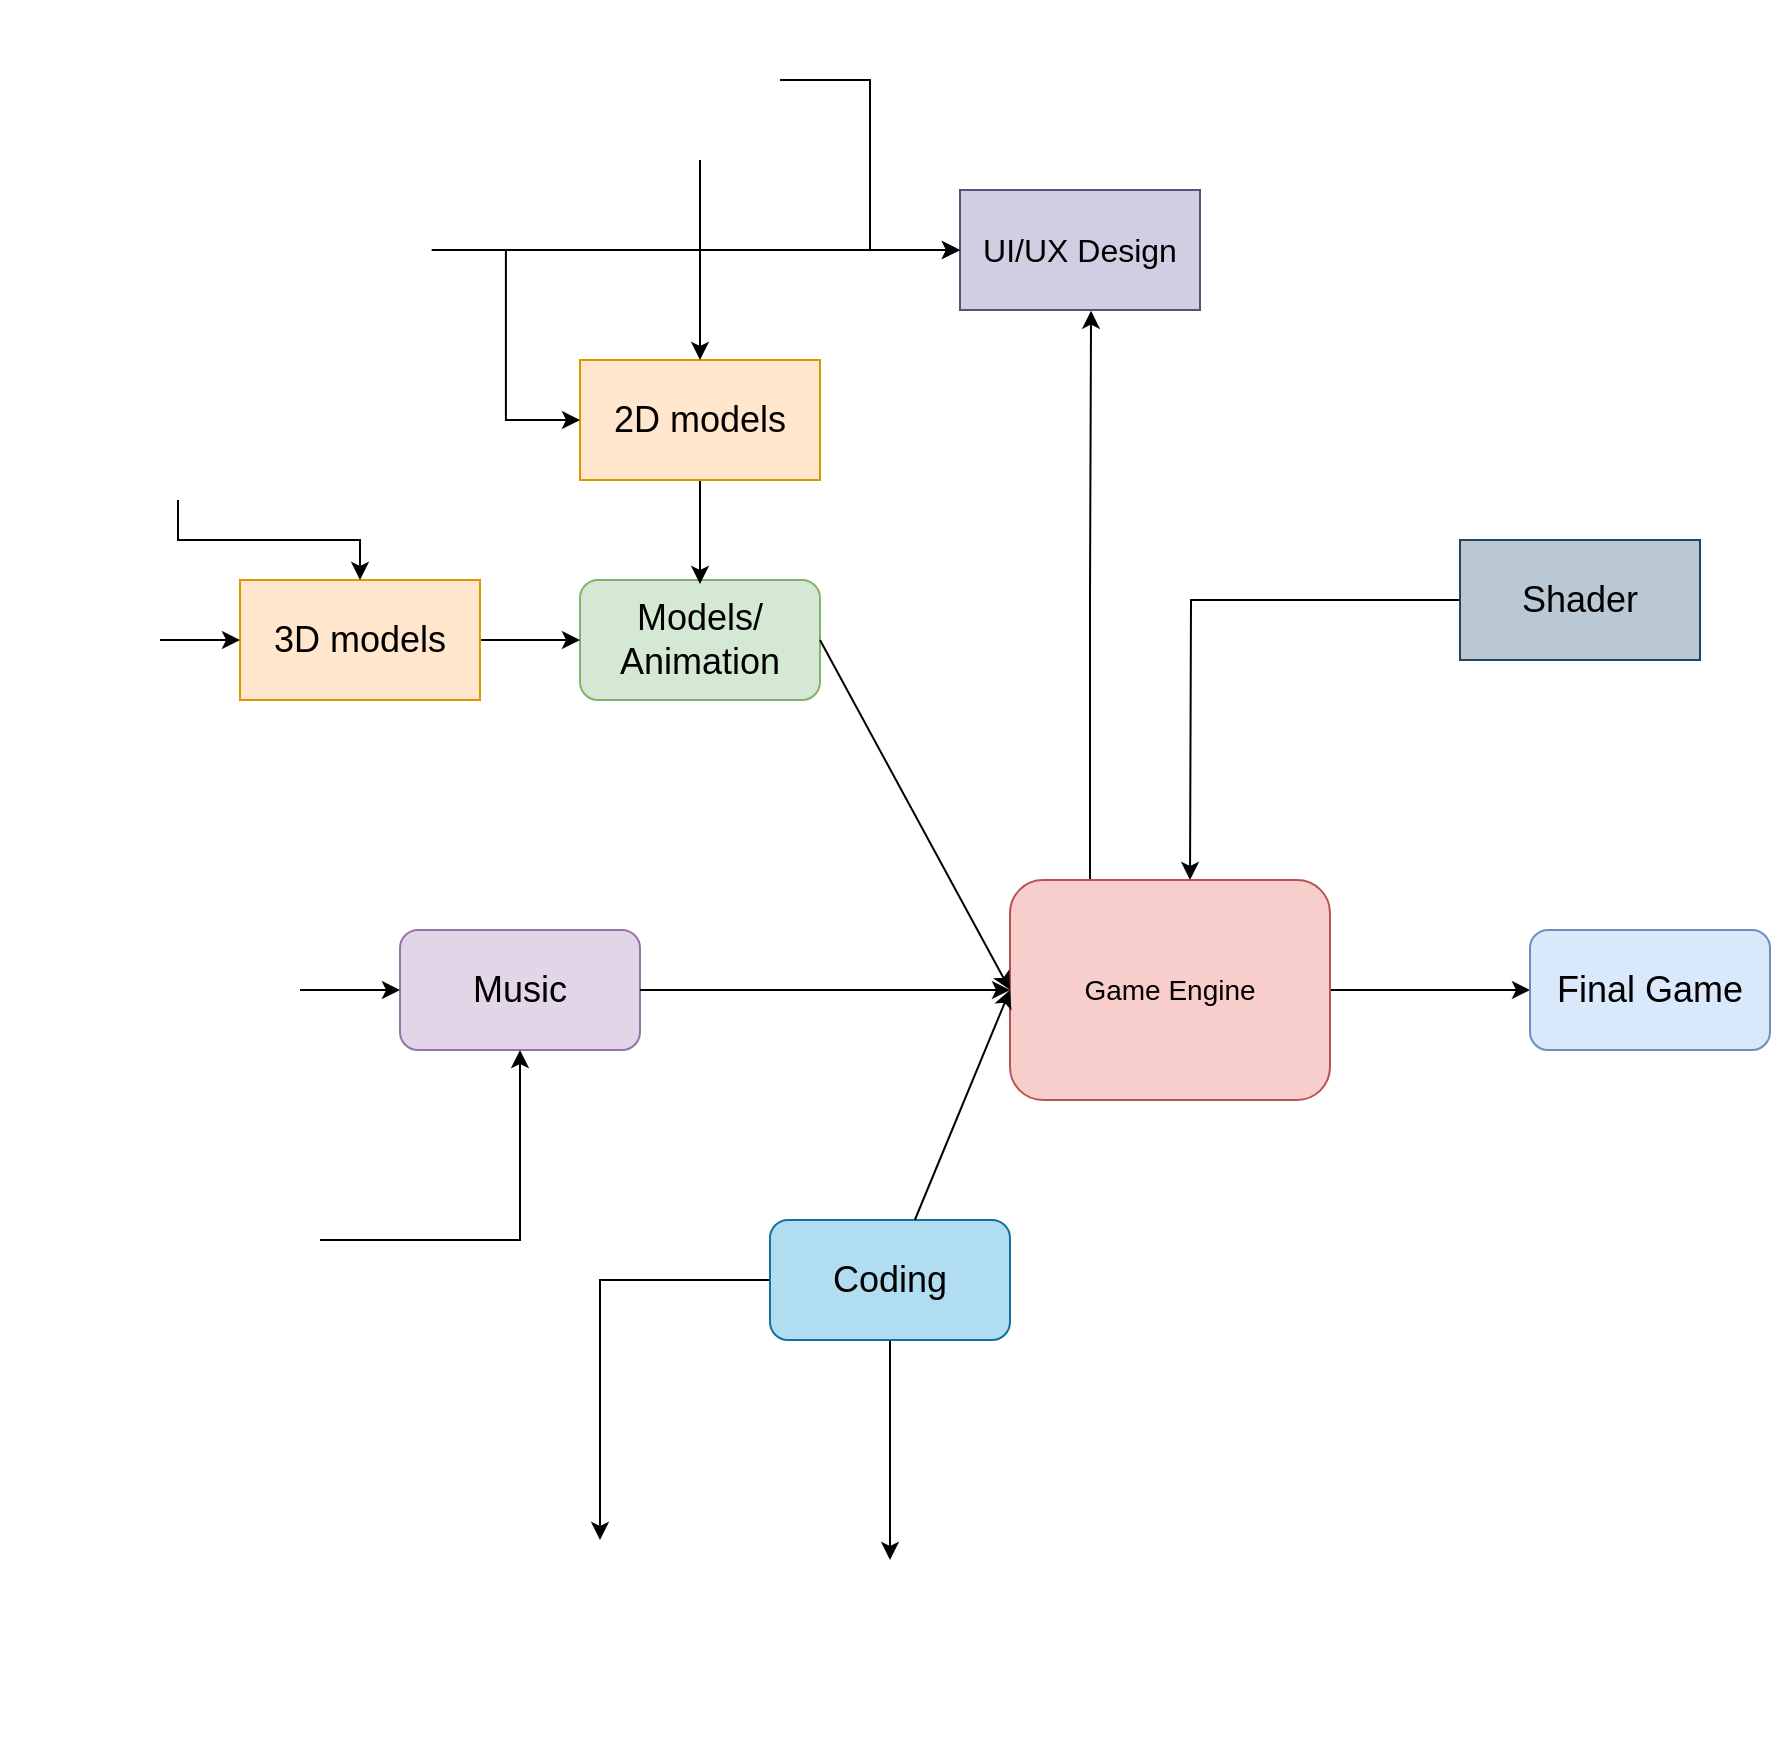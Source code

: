 <mxfile version="13.6.6" type="github">
  <diagram id="kgpKYQtTHZ0yAKxKKP6v" name="Page-1">
    <mxGraphModel dx="1730" dy="1025" grid="1" gridSize="10" guides="1" tooltips="1" connect="1" arrows="1" fold="1" page="1" pageScale="1" pageWidth="1100" pageHeight="850" math="0" shadow="0">
      <root>
        <mxCell id="0" />
        <mxCell id="1" parent="0" />
        <mxCell id="7nTFXwoVaiZGbbg3Zt6U-10" style="edgeStyle=orthogonalEdgeStyle;rounded=0;orthogonalLoop=1;jettySize=auto;html=1;exitX=1;exitY=0.5;exitDx=0;exitDy=0;entryX=0;entryY=0.5;entryDx=0;entryDy=0;" edge="1" parent="1" source="7nTFXwoVaiZGbbg3Zt6U-2" target="7nTFXwoVaiZGbbg3Zt6U-6">
          <mxGeometry relative="1" as="geometry" />
        </mxCell>
        <mxCell id="7nTFXwoVaiZGbbg3Zt6U-48" style="edgeStyle=orthogonalEdgeStyle;rounded=0;orthogonalLoop=1;jettySize=auto;html=1;exitX=0.25;exitY=0;exitDx=0;exitDy=0;entryX=0.546;entryY=1.006;entryDx=0;entryDy=0;entryPerimeter=0;" edge="1" parent="1" source="7nTFXwoVaiZGbbg3Zt6U-2" target="7nTFXwoVaiZGbbg3Zt6U-14">
          <mxGeometry relative="1" as="geometry" />
        </mxCell>
        <mxCell id="7nTFXwoVaiZGbbg3Zt6U-2" value="&lt;font style=&quot;font-size: 14px&quot;&gt;Game Engine&lt;br&gt;&lt;/font&gt;" style="rounded=1;whiteSpace=wrap;html=1;fillColor=#f8cecc;strokeColor=#b85450;" vertex="1" parent="1">
          <mxGeometry x="565" y="470" width="160" height="110" as="geometry" />
        </mxCell>
        <mxCell id="7nTFXwoVaiZGbbg3Zt6U-3" value="&lt;div&gt;&lt;font style=&quot;font-size: 18px&quot;&gt;Models/&lt;/font&gt;&lt;/div&gt;&lt;div&gt;&lt;font style=&quot;font-size: 18px&quot;&gt;Animation&lt;/font&gt;&lt;/div&gt;" style="rounded=1;whiteSpace=wrap;html=1;fillColor=#d5e8d4;strokeColor=#82b366;" vertex="1" parent="1">
          <mxGeometry x="350" y="320" width="120" height="60" as="geometry" />
        </mxCell>
        <mxCell id="7nTFXwoVaiZGbbg3Zt6U-4" value="&lt;font style=&quot;font-size: 18px&quot;&gt;Music&lt;/font&gt;" style="rounded=1;whiteSpace=wrap;html=1;fillColor=#e1d5e7;strokeColor=#9673a6;" vertex="1" parent="1">
          <mxGeometry x="260" y="495" width="120" height="60" as="geometry" />
        </mxCell>
        <mxCell id="7nTFXwoVaiZGbbg3Zt6U-46" style="edgeStyle=orthogonalEdgeStyle;rounded=0;orthogonalLoop=1;jettySize=auto;html=1;" edge="1" parent="1" source="7nTFXwoVaiZGbbg3Zt6U-5" target="7nTFXwoVaiZGbbg3Zt6U-45">
          <mxGeometry relative="1" as="geometry" />
        </mxCell>
        <mxCell id="7nTFXwoVaiZGbbg3Zt6U-47" style="edgeStyle=orthogonalEdgeStyle;rounded=0;orthogonalLoop=1;jettySize=auto;html=1;entryX=0.5;entryY=0;entryDx=0;entryDy=0;" edge="1" parent="1" source="7nTFXwoVaiZGbbg3Zt6U-5" target="7nTFXwoVaiZGbbg3Zt6U-44">
          <mxGeometry relative="1" as="geometry" />
        </mxCell>
        <mxCell id="7nTFXwoVaiZGbbg3Zt6U-5" value="&lt;font style=&quot;font-size: 18px&quot;&gt;Coding&lt;/font&gt;" style="rounded=1;whiteSpace=wrap;html=1;fillColor=#b1ddf0;strokeColor=#10739e;" vertex="1" parent="1">
          <mxGeometry x="445" y="640" width="120" height="60" as="geometry" />
        </mxCell>
        <mxCell id="7nTFXwoVaiZGbbg3Zt6U-6" value="&lt;font style=&quot;font-size: 18px&quot;&gt;Final Game&lt;/font&gt;" style="rounded=1;whiteSpace=wrap;html=1;fillColor=#dae8fc;strokeColor=#6c8ebf;" vertex="1" parent="1">
          <mxGeometry x="825" y="495" width="120" height="60" as="geometry" />
        </mxCell>
        <mxCell id="7nTFXwoVaiZGbbg3Zt6U-7" value="" style="endArrow=classic;html=1;entryX=0;entryY=0.5;entryDx=0;entryDy=0;exitX=1;exitY=0.5;exitDx=0;exitDy=0;" edge="1" parent="1" source="7nTFXwoVaiZGbbg3Zt6U-3" target="7nTFXwoVaiZGbbg3Zt6U-2">
          <mxGeometry width="50" height="50" relative="1" as="geometry">
            <mxPoint x="435" y="450" as="sourcePoint" />
            <mxPoint x="485" y="400" as="targetPoint" />
          </mxGeometry>
        </mxCell>
        <mxCell id="7nTFXwoVaiZGbbg3Zt6U-8" value="" style="endArrow=classic;html=1;entryX=0;entryY=0.5;entryDx=0;entryDy=0;" edge="1" parent="1" source="7nTFXwoVaiZGbbg3Zt6U-4" target="7nTFXwoVaiZGbbg3Zt6U-2">
          <mxGeometry width="50" height="50" relative="1" as="geometry">
            <mxPoint x="435" y="575" as="sourcePoint" />
            <mxPoint x="505.711" y="525" as="targetPoint" />
          </mxGeometry>
        </mxCell>
        <mxCell id="7nTFXwoVaiZGbbg3Zt6U-9" value="" style="endArrow=classic;html=1;entryX=0;entryY=0.5;entryDx=0;entryDy=0;" edge="1" parent="1" source="7nTFXwoVaiZGbbg3Zt6U-5" target="7nTFXwoVaiZGbbg3Zt6U-2">
          <mxGeometry width="50" height="50" relative="1" as="geometry">
            <mxPoint x="435" y="710" as="sourcePoint" />
            <mxPoint x="505.711" y="660" as="targetPoint" />
          </mxGeometry>
        </mxCell>
        <mxCell id="7nTFXwoVaiZGbbg3Zt6U-13" style="edgeStyle=orthogonalEdgeStyle;rounded=0;orthogonalLoop=1;jettySize=auto;html=1;" edge="1" parent="1" source="7nTFXwoVaiZGbbg3Zt6U-12">
          <mxGeometry relative="1" as="geometry">
            <mxPoint x="655" y="470" as="targetPoint" />
          </mxGeometry>
        </mxCell>
        <mxCell id="7nTFXwoVaiZGbbg3Zt6U-12" value="&lt;font style=&quot;font-size: 18px&quot;&gt;Shader&lt;/font&gt;" style="rounded=0;whiteSpace=wrap;html=1;fillColor=#bac8d3;strokeColor=#23445d;" vertex="1" parent="1">
          <mxGeometry x="790" y="300" width="120" height="60" as="geometry" />
        </mxCell>
        <mxCell id="7nTFXwoVaiZGbbg3Zt6U-14" value="&lt;font size=&quot;3&quot;&gt;UI/UX Design&lt;br&gt;&lt;/font&gt;" style="rounded=0;whiteSpace=wrap;html=1;fillColor=#d0cee2;strokeColor=#56517e;" vertex="1" parent="1">
          <mxGeometry x="540" y="125" width="120" height="60" as="geometry" />
        </mxCell>
        <mxCell id="7nTFXwoVaiZGbbg3Zt6U-25" style="edgeStyle=orthogonalEdgeStyle;rounded=0;orthogonalLoop=1;jettySize=auto;html=1;" edge="1" parent="1" source="7nTFXwoVaiZGbbg3Zt6U-22">
          <mxGeometry relative="1" as="geometry">
            <mxPoint x="410" y="322" as="targetPoint" />
          </mxGeometry>
        </mxCell>
        <mxCell id="7nTFXwoVaiZGbbg3Zt6U-22" value="&lt;font style=&quot;font-size: 18px&quot;&gt;2D models&lt;br&gt;&lt;/font&gt;" style="rounded=0;whiteSpace=wrap;html=1;fillColor=#ffe6cc;strokeColor=#d79b00;" vertex="1" parent="1">
          <mxGeometry x="350" y="210" width="120" height="60" as="geometry" />
        </mxCell>
        <mxCell id="7nTFXwoVaiZGbbg3Zt6U-24" style="edgeStyle=orthogonalEdgeStyle;rounded=0;orthogonalLoop=1;jettySize=auto;html=1;entryX=0;entryY=0.5;entryDx=0;entryDy=0;" edge="1" parent="1" source="7nTFXwoVaiZGbbg3Zt6U-23" target="7nTFXwoVaiZGbbg3Zt6U-3">
          <mxGeometry relative="1" as="geometry" />
        </mxCell>
        <mxCell id="7nTFXwoVaiZGbbg3Zt6U-23" value="&lt;font style=&quot;font-size: 18px&quot;&gt;3D models&lt;br&gt;&lt;/font&gt;" style="rounded=0;whiteSpace=wrap;html=1;fillColor=#ffe6cc;strokeColor=#d79b00;" vertex="1" parent="1">
          <mxGeometry x="180" y="320" width="120" height="60" as="geometry" />
        </mxCell>
        <mxCell id="7nTFXwoVaiZGbbg3Zt6U-29" style="edgeStyle=orthogonalEdgeStyle;rounded=0;orthogonalLoop=1;jettySize=auto;html=1;entryX=0;entryY=0.5;entryDx=0;entryDy=0;" edge="1" parent="1" source="7nTFXwoVaiZGbbg3Zt6U-26" target="7nTFXwoVaiZGbbg3Zt6U-23">
          <mxGeometry relative="1" as="geometry" />
        </mxCell>
        <mxCell id="7nTFXwoVaiZGbbg3Zt6U-26" value="" style="shape=image;verticalLabelPosition=bottom;labelBackgroundColor=#ffffff;verticalAlign=top;aspect=fixed;imageAspect=0;image=https://external-content.duckduckgo.com/iu/?u=https%3A%2F%2Ftse1.mm.bing.net%2Fth%3Fid%3DOIP.jBk70jHH6g-n4rb4ZNgc3AHaHa%26pid%3DApi&amp;f=1;" vertex="1" parent="1">
          <mxGeometry x="60" y="310" width="80" height="80" as="geometry" />
        </mxCell>
        <mxCell id="7nTFXwoVaiZGbbg3Zt6U-30" style="edgeStyle=orthogonalEdgeStyle;rounded=0;orthogonalLoop=1;jettySize=auto;html=1;entryX=0.5;entryY=0;entryDx=0;entryDy=0;" edge="1" parent="1" source="7nTFXwoVaiZGbbg3Zt6U-27" target="7nTFXwoVaiZGbbg3Zt6U-23">
          <mxGeometry relative="1" as="geometry" />
        </mxCell>
        <mxCell id="7nTFXwoVaiZGbbg3Zt6U-27" value="" style="shape=image;verticalLabelPosition=bottom;labelBackgroundColor=#ffffff;verticalAlign=top;aspect=fixed;imageAspect=0;image=https://external-content.duckduckgo.com/iu/?u=https%3A%2F%2Ftse1.mm.bing.net%2Fth%3Fid%3DOIP.UKePsm1QkwEkmk7YyHOQpAHaGD%26pid%3DApi&amp;f=1;" vertex="1" parent="1">
          <mxGeometry x="100" y="200" width="97.98" height="80" as="geometry" />
        </mxCell>
        <mxCell id="7nTFXwoVaiZGbbg3Zt6U-34" style="edgeStyle=orthogonalEdgeStyle;rounded=0;orthogonalLoop=1;jettySize=auto;html=1;entryX=0;entryY=0.5;entryDx=0;entryDy=0;" edge="1" parent="1" source="7nTFXwoVaiZGbbg3Zt6U-31" target="7nTFXwoVaiZGbbg3Zt6U-22">
          <mxGeometry relative="1" as="geometry" />
        </mxCell>
        <mxCell id="7nTFXwoVaiZGbbg3Zt6U-43" style="edgeStyle=orthogonalEdgeStyle;rounded=0;orthogonalLoop=1;jettySize=auto;html=1;entryX=0;entryY=0.5;entryDx=0;entryDy=0;" edge="1" parent="1" source="7nTFXwoVaiZGbbg3Zt6U-31" target="7nTFXwoVaiZGbbg3Zt6U-14">
          <mxGeometry relative="1" as="geometry">
            <mxPoint x="570" y="150" as="targetPoint" />
          </mxGeometry>
        </mxCell>
        <mxCell id="7nTFXwoVaiZGbbg3Zt6U-31" value="" style="shape=image;verticalLabelPosition=bottom;labelBackgroundColor=#ffffff;verticalAlign=top;aspect=fixed;imageAspect=0;image=https://external-content.duckduckgo.com/iu/?u=https%3A%2F%2Ftse4.mm.bing.net%2Fth%3Fid%3DOIP.rTAnpaUzst3czJmcDilTMAHaHO%26pid%3DApi&amp;f=1;" vertex="1" parent="1">
          <mxGeometry x="204.09" y="120" width="71.82" height="70" as="geometry" />
        </mxCell>
        <mxCell id="7nTFXwoVaiZGbbg3Zt6U-35" style="edgeStyle=orthogonalEdgeStyle;rounded=0;orthogonalLoop=1;jettySize=auto;html=1;entryX=0.5;entryY=0;entryDx=0;entryDy=0;" edge="1" parent="1" source="7nTFXwoVaiZGbbg3Zt6U-32" target="7nTFXwoVaiZGbbg3Zt6U-22">
          <mxGeometry relative="1" as="geometry" />
        </mxCell>
        <mxCell id="7nTFXwoVaiZGbbg3Zt6U-42" style="edgeStyle=orthogonalEdgeStyle;rounded=0;orthogonalLoop=1;jettySize=auto;html=1;entryX=0;entryY=0.5;entryDx=0;entryDy=0;" edge="1" parent="1" source="7nTFXwoVaiZGbbg3Zt6U-32" target="7nTFXwoVaiZGbbg3Zt6U-14">
          <mxGeometry relative="1" as="geometry" />
        </mxCell>
        <mxCell id="7nTFXwoVaiZGbbg3Zt6U-32" value="" style="shape=image;verticalLabelPosition=bottom;labelBackgroundColor=#ffffff;verticalAlign=top;aspect=fixed;imageAspect=0;image=https://external-content.duckduckgo.com/iu/?u=https%3A%2F%2Ftse3.mm.bing.net%2Fth%3Fid%3DOIP.xQIQHlQk7HTQmQdCpnP4OwHaHa%26pid%3DApi&amp;f=1;" vertex="1" parent="1">
          <mxGeometry x="370" y="30" width="80" height="80" as="geometry" />
        </mxCell>
        <mxCell id="7nTFXwoVaiZGbbg3Zt6U-39" style="edgeStyle=orthogonalEdgeStyle;rounded=0;orthogonalLoop=1;jettySize=auto;html=1;" edge="1" parent="1" source="7nTFXwoVaiZGbbg3Zt6U-36" target="7nTFXwoVaiZGbbg3Zt6U-4">
          <mxGeometry relative="1" as="geometry" />
        </mxCell>
        <mxCell id="7nTFXwoVaiZGbbg3Zt6U-36" value="" style="shape=image;verticalLabelPosition=bottom;labelBackgroundColor=#ffffff;verticalAlign=top;aspect=fixed;imageAspect=0;image=https://external-content.duckduckgo.com/iu/?u=https%3A%2F%2Ftse1.mm.bing.net%2Fth%3Fid%3DOIP.r_O4bc32nvNJ0ARuEjRAwQHaHa%26pid%3DApi&amp;f=1;" vertex="1" parent="1">
          <mxGeometry x="120" y="600" width="100" height="100" as="geometry" />
        </mxCell>
        <mxCell id="7nTFXwoVaiZGbbg3Zt6U-38" style="edgeStyle=orthogonalEdgeStyle;rounded=0;orthogonalLoop=1;jettySize=auto;html=1;entryX=0;entryY=0.5;entryDx=0;entryDy=0;" edge="1" parent="1" source="7nTFXwoVaiZGbbg3Zt6U-37" target="7nTFXwoVaiZGbbg3Zt6U-4">
          <mxGeometry relative="1" as="geometry" />
        </mxCell>
        <mxCell id="7nTFXwoVaiZGbbg3Zt6U-37" value="" style="shape=image;verticalLabelPosition=bottom;labelBackgroundColor=#ffffff;verticalAlign=top;aspect=fixed;imageAspect=0;image=https://external-content.duckduckgo.com/iu/?u=https%3A%2F%2Ftse1.mm.bing.net%2Fth%3Fid%3DOIP.inN7f1dFfxrqC9kN_wY7XAHaHa%26pid%3DApi&amp;f=1;" vertex="1" parent="1">
          <mxGeometry x="120" y="480" width="90" height="90" as="geometry" />
        </mxCell>
        <mxCell id="7nTFXwoVaiZGbbg3Zt6U-44" value="" style="shape=image;verticalLabelPosition=bottom;labelBackgroundColor=#ffffff;verticalAlign=top;aspect=fixed;imageAspect=0;image=https://external-content.duckduckgo.com/iu/?u=https%3A%2F%2Ftse1.mm.bing.net%2Fth%3Fid%3DOIP.mEXN9bBtkWILrV0Vw3OAzQHaFG%26pid%3DApi&amp;f=1;" vertex="1" parent="1">
          <mxGeometry x="446.84" y="810" width="116.32" height="80" as="geometry" />
        </mxCell>
        <mxCell id="7nTFXwoVaiZGbbg3Zt6U-45" value="" style="shape=image;verticalLabelPosition=bottom;labelBackgroundColor=#ffffff;verticalAlign=top;aspect=fixed;imageAspect=0;image=https://external-content.duckduckgo.com/iu/?u=https%3A%2F%2Ftse1.mm.bing.net%2Fth%3Fid%3DOIP.KDW4nNhofLY8xcJi4r7rCAHaHa%26pid%3DApi&amp;f=1;" vertex="1" parent="1">
          <mxGeometry x="310" y="800" width="100" height="100" as="geometry" />
        </mxCell>
      </root>
    </mxGraphModel>
  </diagram>
</mxfile>
